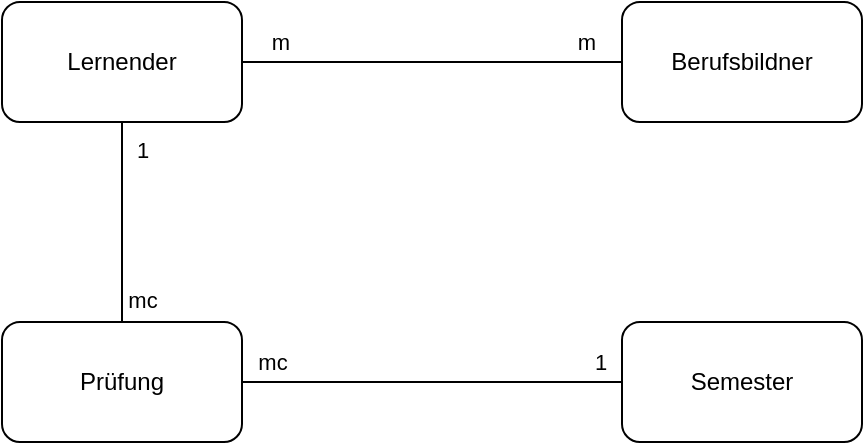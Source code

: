 <mxfile version="26.0.16">
  <diagram name="Seite-1" id="mQSNCqU-URrF9noQVgQa">
    <mxGraphModel dx="378" dy="269" grid="1" gridSize="10" guides="1" tooltips="1" connect="1" arrows="1" fold="1" page="1" pageScale="1" pageWidth="827" pageHeight="1169" math="0" shadow="0">
      <root>
        <mxCell id="0" />
        <mxCell id="1" parent="0" />
        <mxCell id="1jrdNp0M8J12RakMBeQd-8" value="" style="edgeStyle=orthogonalEdgeStyle;rounded=0;orthogonalLoop=1;jettySize=auto;html=1;endArrow=none;startFill=0;" edge="1" parent="1" source="1jrdNp0M8J12RakMBeQd-1" target="1jrdNp0M8J12RakMBeQd-3">
          <mxGeometry relative="1" as="geometry" />
        </mxCell>
        <mxCell id="1jrdNp0M8J12RakMBeQd-9" value="1" style="edgeLabel;html=1;align=center;verticalAlign=middle;resizable=0;points=[];" vertex="1" connectable="0" parent="1jrdNp0M8J12RakMBeQd-8">
          <mxGeometry x="-0.726" y="1" relative="1" as="geometry">
            <mxPoint x="9" as="offset" />
          </mxGeometry>
        </mxCell>
        <mxCell id="1jrdNp0M8J12RakMBeQd-10" value="mc" style="edgeLabel;html=1;align=center;verticalAlign=middle;resizable=0;points=[];" vertex="1" connectable="0" parent="1jrdNp0M8J12RakMBeQd-8">
          <mxGeometry x="0.782" y="1" relative="1" as="geometry">
            <mxPoint x="9" as="offset" />
          </mxGeometry>
        </mxCell>
        <mxCell id="1jrdNp0M8J12RakMBeQd-1" value="Lernender" style="rounded=1;whiteSpace=wrap;html=1;" vertex="1" parent="1">
          <mxGeometry x="170" y="110" width="120" height="60" as="geometry" />
        </mxCell>
        <mxCell id="1jrdNp0M8J12RakMBeQd-5" style="edgeStyle=orthogonalEdgeStyle;rounded=0;orthogonalLoop=1;jettySize=auto;html=1;endArrow=none;startFill=0;" edge="1" parent="1" source="1jrdNp0M8J12RakMBeQd-2" target="1jrdNp0M8J12RakMBeQd-1">
          <mxGeometry relative="1" as="geometry" />
        </mxCell>
        <mxCell id="1jrdNp0M8J12RakMBeQd-6" value="m" style="edgeLabel;html=1;align=center;verticalAlign=middle;resizable=0;points=[];" vertex="1" connectable="0" parent="1jrdNp0M8J12RakMBeQd-5">
          <mxGeometry x="0.803" y="-2" relative="1" as="geometry">
            <mxPoint y="-8" as="offset" />
          </mxGeometry>
        </mxCell>
        <mxCell id="1jrdNp0M8J12RakMBeQd-7" value="m" style="edgeLabel;html=1;align=center;verticalAlign=middle;resizable=0;points=[];" vertex="1" connectable="0" parent="1jrdNp0M8J12RakMBeQd-5">
          <mxGeometry x="-0.807" relative="1" as="geometry">
            <mxPoint y="-10" as="offset" />
          </mxGeometry>
        </mxCell>
        <mxCell id="1jrdNp0M8J12RakMBeQd-2" value="Berufsbildner" style="rounded=1;whiteSpace=wrap;html=1;" vertex="1" parent="1">
          <mxGeometry x="480" y="110" width="120" height="60" as="geometry" />
        </mxCell>
        <mxCell id="1jrdNp0M8J12RakMBeQd-12" value="" style="edgeStyle=orthogonalEdgeStyle;rounded=0;orthogonalLoop=1;jettySize=auto;html=1;entryX=0;entryY=0.5;entryDx=0;entryDy=0;endArrow=none;startFill=0;" edge="1" parent="1" source="1jrdNp0M8J12RakMBeQd-3" target="1jrdNp0M8J12RakMBeQd-4">
          <mxGeometry relative="1" as="geometry">
            <mxPoint x="390" y="300" as="targetPoint" />
          </mxGeometry>
        </mxCell>
        <mxCell id="1jrdNp0M8J12RakMBeQd-13" value="mc" style="edgeLabel;html=1;align=center;verticalAlign=middle;resizable=0;points=[];" vertex="1" connectable="0" parent="1jrdNp0M8J12RakMBeQd-12">
          <mxGeometry x="-0.84" y="2" relative="1" as="geometry">
            <mxPoint y="-8" as="offset" />
          </mxGeometry>
        </mxCell>
        <mxCell id="1jrdNp0M8J12RakMBeQd-14" value="1" style="edgeLabel;html=1;align=center;verticalAlign=middle;resizable=0;points=[];" vertex="1" connectable="0" parent="1jrdNp0M8J12RakMBeQd-12">
          <mxGeometry x="0.884" y="4" relative="1" as="geometry">
            <mxPoint y="-6" as="offset" />
          </mxGeometry>
        </mxCell>
        <mxCell id="1jrdNp0M8J12RakMBeQd-3" value="Prüfung" style="rounded=1;whiteSpace=wrap;html=1;" vertex="1" parent="1">
          <mxGeometry x="170" y="270" width="120" height="60" as="geometry" />
        </mxCell>
        <mxCell id="1jrdNp0M8J12RakMBeQd-4" value="Semester" style="rounded=1;whiteSpace=wrap;html=1;" vertex="1" parent="1">
          <mxGeometry x="480" y="270" width="120" height="60" as="geometry" />
        </mxCell>
      </root>
    </mxGraphModel>
  </diagram>
</mxfile>
